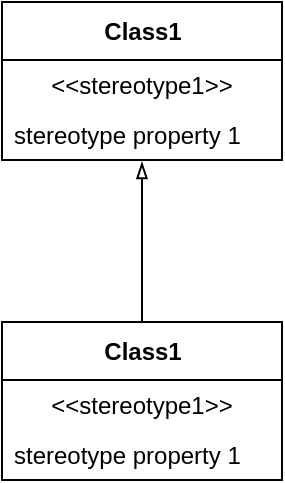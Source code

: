 <mxfile version="19.0.3" type="device"><diagram id="Qgevt0Ty7ZRiLqFMsnwh" name="Seite-1"><mxGraphModel dx="946" dy="616" grid="1" gridSize="10" guides="1" tooltips="1" connect="1" arrows="1" fold="1" page="1" pageScale="1" pageWidth="827" pageHeight="1169" math="0" shadow="0"><root><mxCell id="0"/><mxCell id="1" parent="0"/><mxCell id="g1v2z4fc4H79i2D3xGYJ-1" value="Class1" style="swimlane;fontStyle=1;align=center;verticalAlign=middle;childLayout=stackLayout;horizontal=1;startSize=29;horizontalStack=0;resizeParent=1;resizeParentMax=0;resizeLast=0;collapsible=0;marginBottom=0;html=1;" vertex="1" parent="1"><mxGeometry x="340" y="80" width="140" height="79" as="geometry"/></mxCell><mxCell id="g1v2z4fc4H79i2D3xGYJ-2" value="&amp;lt;&amp;lt;stereotype1&amp;gt;&amp;gt;" style="text;html=1;strokeColor=none;fillColor=none;align=center;verticalAlign=middle;spacingLeft=4;spacingRight=4;overflow=hidden;rotatable=0;points=[[0,0.5],[1,0.5]];portConstraint=eastwest;" vertex="1" parent="g1v2z4fc4H79i2D3xGYJ-1"><mxGeometry y="29" width="140" height="25" as="geometry"/></mxCell><mxCell id="g1v2z4fc4H79i2D3xGYJ-3" value="stereotype property 1" style="text;html=1;strokeColor=none;fillColor=none;align=left;verticalAlign=middle;spacingLeft=4;spacingRight=4;overflow=hidden;rotatable=0;points=[[0,0.5],[1,0.5]];portConstraint=eastwest;" vertex="1" parent="g1v2z4fc4H79i2D3xGYJ-1"><mxGeometry y="54" width="140" height="25" as="geometry"/></mxCell><mxCell id="g1v2z4fc4H79i2D3xGYJ-7" style="edgeStyle=orthogonalEdgeStyle;rounded=0;orthogonalLoop=1;jettySize=auto;html=1;entryX=0.5;entryY=1.04;entryDx=0;entryDy=0;entryPerimeter=0;endArrow=blockThin;endFill=0;" edge="1" parent="1" source="g1v2z4fc4H79i2D3xGYJ-4" target="g1v2z4fc4H79i2D3xGYJ-3"><mxGeometry relative="1" as="geometry"/></mxCell><mxCell id="g1v2z4fc4H79i2D3xGYJ-4" value="Class1" style="swimlane;fontStyle=1;align=center;verticalAlign=middle;childLayout=stackLayout;horizontal=1;startSize=29;horizontalStack=0;resizeParent=1;resizeParentMax=0;resizeLast=0;collapsible=0;marginBottom=0;html=1;" vertex="1" parent="1"><mxGeometry x="340" y="240" width="140" height="79" as="geometry"/></mxCell><mxCell id="g1v2z4fc4H79i2D3xGYJ-5" value="&amp;lt;&amp;lt;stereotype1&amp;gt;&amp;gt;" style="text;html=1;strokeColor=none;fillColor=none;align=center;verticalAlign=middle;spacingLeft=4;spacingRight=4;overflow=hidden;rotatable=0;points=[[0,0.5],[1,0.5]];portConstraint=eastwest;" vertex="1" parent="g1v2z4fc4H79i2D3xGYJ-4"><mxGeometry y="29" width="140" height="25" as="geometry"/></mxCell><mxCell id="g1v2z4fc4H79i2D3xGYJ-6" value="stereotype property 1" style="text;html=1;strokeColor=none;fillColor=none;align=left;verticalAlign=middle;spacingLeft=4;spacingRight=4;overflow=hidden;rotatable=0;points=[[0,0.5],[1,0.5]];portConstraint=eastwest;" vertex="1" parent="g1v2z4fc4H79i2D3xGYJ-4"><mxGeometry y="54" width="140" height="25" as="geometry"/></mxCell></root></mxGraphModel></diagram></mxfile>